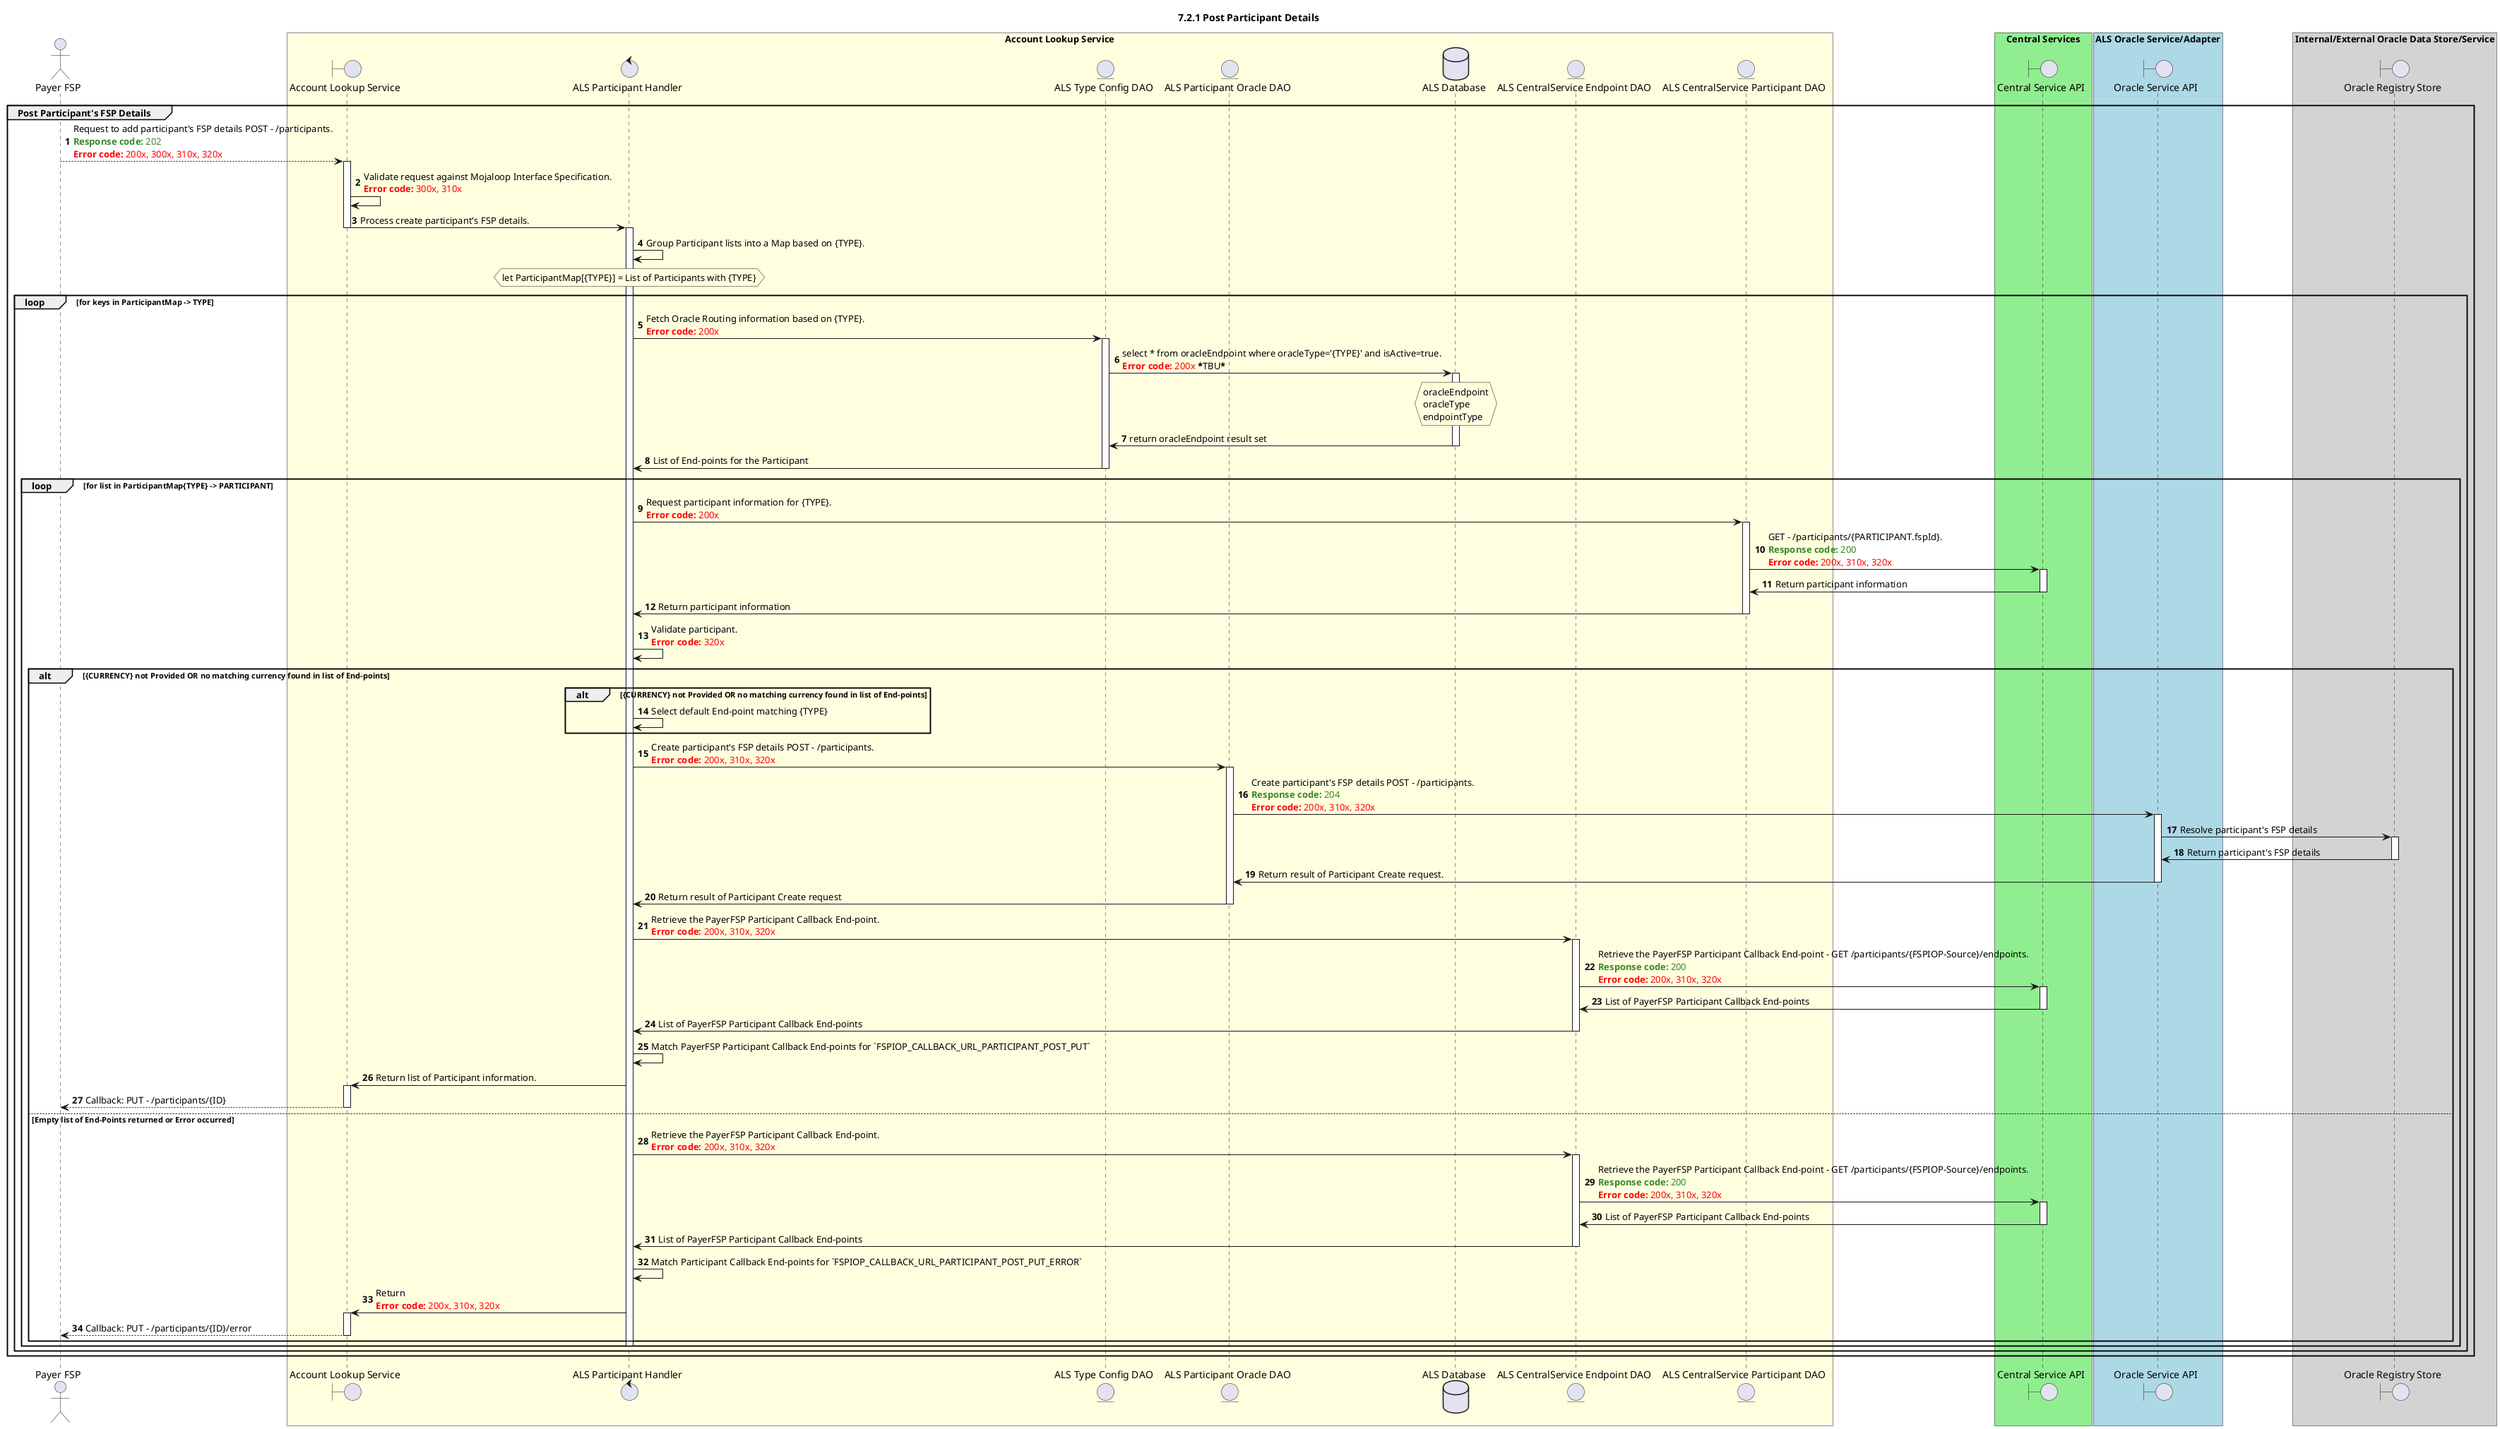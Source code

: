 /'*****
 License
 --------------
 Copyright © 2017 Bill & Melinda Gates Foundation
 The Mojaloop files are made available by the Bill & Melinda Gates Foundation under the Apache License, Version 2.0 (the "License") and you may not use these files except in compliance with the License. You may obtain a copy of the License at
 http://www.apache.org/licenses/LICENSE-2.0
 Unless required by applicable law or agreed to in writing, the Mojaloop files are distributed on an "AS IS" BASIS, WITHOUT WARRANTIES OR CONDITIONS OF ANY KIND, either express or implied. See the License for the specific language governing permissions and limitations under the License.
 Contributors
 --------------
 This is the official list of the Mojaloop project contributors for this file.
 Names of the original copyright holders (individuals or organizations)
 should be listed with a '*' in the first column. People who have
 contributed from an organization can be listed under the organization
 that actually holds the copyright for their contributions (see the
 Gates Foundation organization for an example). Those individuals should have
 their names indented and be marked with a '-'. Email address can be added
 optionally within square brackets <email>.
 * Gates Foundation
 - Name Surname <name.surname@gatesfoundation.com>

 * Rajiv Mothilal <rajiv.mothilal@modusbox.com>
 --------------
 ******'/


@startuml
' declate title
title 7.2.1 Post Participant Details

autonumber
' Actor Keys:
' boundary - APIs/Interfaces, etc
' entity - Database Access Objects
' database - Database Persistance Store

' declare actors
actor "Payer FSP" as PAYER_FSP
boundary "Account Lookup Service" as ALS_API
control "ALS Participant Handler" as ALS_PARTICIPANT_HANDLER
entity "ALS Type Config DAO" as ALS_TYPE_ENDPOINT_CONFIG_DAO
entity "ALS CentralService Endpoint DAO" as ALS_CENTRALSERVICE_ENDPOINT_CONFIG_DAO
entity "ALS CentralService Participant DAO" as ALS_CENTRALSERVICE_PARTICIPANT_DAO
entity "ALS Participant Oracle DAO" as ALS_PARTICIPANT_ORACLE_DAO
database "ALS Database" as ALS_DB
boundary "Oracle Service API" as ORACLE_API
boundary "Oracle Registry Store" as ORACLE_STORE
boundary "Central Service API" as CENTRALSERVICE_API

box "Account Lookup Service" #LightYellow
participant ALS_API
participant ALS_PARTICIPANT_HANDLER
participant ALS_TYPE_ENDPOINT_CONFIG_DAO
participant ALS_PARTICIPANT_ORACLE_DAO
participant ALS_DB
participant ALS_CENTRALSERVICE_ENDPOINT_CONFIG_DAO
participant ALS_CENTRALSERVICE_PARTICIPANT_DAO
end box

box "Central Services" #LightGreen
participant CENTRALSERVICE_API
end box

box "ALS Oracle Service/Adapter" #LightBlue
participant ORACLE_API
end box

box "Internal/External Oracle Data Store/Service" #LightGrey
participant ORACLE_STORE
end box

' START OF FLOW

group Post Participant's FSP Details
    PAYER_FSP --> ALS_API: Request to add participant's FSP details POST - /participants. \n<color #388724><b>Response code:</b> 202</color> \n<color #FF0000><b>Error code:</b> 200x, 300x, 310x, 320x</color>
    activate ALS_API
    ALS_API -> ALS_API: Validate request against Mojaloop Interface Specification. \n<color #FF0000><b>Error code:</b> 300x, 310x</color>

    ALS_API -> ALS_PARTICIPANT_HANDLER: Process create participant's FSP details.
    deactivate ALS_API
    activate ALS_PARTICIPANT_HANDLER

    '********************* Sort into Participant buckets based on {TYPE} - START ************************
    ALS_PARTICIPANT_HANDLER -> ALS_PARTICIPANT_HANDLER: Group Participant lists into a Map based on {TYPE}.
        hnote over ALS_PARTICIPANT_HANDLER #lightyellow
             let ParticipantMap[{TYPE}] = List of Participants with {TYPE}
        end note
    '********************* Sort into Participant buckets based on {TYPE} - END ************************

    loop for keys in ParticipantMap -> TYPE

        '********************* Fetch Oracle Routing Information - START ************************

        ALS_PARTICIPANT_HANDLER -> ALS_TYPE_ENDPOINT_CONFIG_DAO: Fetch Oracle Routing information based on {TYPE}. \n<color #FF0000><b>Error code:</b> 200x</color>
        activate ALS_TYPE_ENDPOINT_CONFIG_DAO


        ALS_TYPE_ENDPOINT_CONFIG_DAO -> ALS_DB: select * from oracleEndpoint where oracleType='{TYPE}' and isActive=true. \n<color #FF0000><b>Error code:</b> 200x</color> *****TBU*****
        activate ALS_DB
            hnote over ALS_DB #lightyellow
                    oracleEndpoint
                    oracleType
                    endpointType
            end note
        ALS_DB -> ALS_TYPE_ENDPOINT_CONFIG_DAO: return oracleEndpoint result set
        deactivate ALS_DB

        ALS_TYPE_ENDPOINT_CONFIG_DAO -> ALS_PARTICIPANT_HANDLER: List of End-points for the Participant
        deactivate ALS_TYPE_ENDPOINT_CONFIG_DAO

        '********************* Fetch Oracle Routing Information - END ************************

        loop for list in ParticipantMap{TYPE} -> PARTICIPANT
            '********************* Validate Participant - START ************************

            ALS_PARTICIPANT_HANDLER -> ALS_CENTRALSERVICE_PARTICIPANT_DAO: Request participant information for {TYPE}. \n<color #FF0000><b>Error code:</b> 200x</color>
            activate ALS_CENTRALSERVICE_PARTICIPANT_DAO

            ALS_CENTRALSERVICE_PARTICIPANT_DAO -> CENTRALSERVICE_API: GET - /participants/{PARTICIPANT.fspId}. \n<color #388724><b>Response code:</b> 200</color> \n<color #FF0000><b>Error code:</b> 200x, 310x, 320x</color>
            activate CENTRALSERVICE_API
            CENTRALSERVICE_API -> ALS_CENTRALSERVICE_PARTICIPANT_DAO: Return participant information
            deactivate CENTRALSERVICE_API

            ALS_CENTRALSERVICE_PARTICIPANT_DAO -> ALS_PARTICIPANT_HANDLER: Return participant information

            deactivate ALS_CENTRALSERVICE_PARTICIPANT_DAO

            ALS_PARTICIPANT_HANDLER -> ALS_PARTICIPANT_HANDLER: Validate participant. \n<color #FF0000><b>Error code:</b> 320x</color>

            '********************* Validate Participant - END ************************

            alt {CURRENCY} not Provided OR no matching currency found in list of End-points
                alt {CURRENCY} not Provided OR no matching currency found in list of End-points
                    ALS_PARTICIPANT_HANDLER -> ALS_PARTICIPANT_HANDLER: Select default End-point matching {TYPE}
                end alt

                '********************* Create Participant Information - START ************************

                ALS_PARTICIPANT_HANDLER -> ALS_PARTICIPANT_ORACLE_DAO: Create participant's FSP details POST - /participants. \n<color #FF0000><b>Error code:</b> 200x, 310x, 320x</color>
                activate ALS_PARTICIPANT_ORACLE_DAO
                ALS_PARTICIPANT_ORACLE_DAO -> ORACLE_API: Create participant's FSP details POST - /participants. \n<color #388724><b>Response code:</b> 204</color> \n<color #FF0000><b>Error code:</b> 200x, 310x, 320x</color>
                activate ORACLE_API

                ORACLE_API -> ORACLE_STORE: Resolve participant's FSP details
                activate ORACLE_STORE
                ORACLE_STORE -> ORACLE_API: Return participant's FSP details
                deactivate ORACLE_STORE

                ORACLE_API -> ALS_PARTICIPANT_ORACLE_DAO: Return result of Participant Create request.
                deactivate ORACLE_API

                ALS_PARTICIPANT_ORACLE_DAO -> ALS_PARTICIPANT_HANDLER: Return result of Participant Create request
                deactivate ALS_PARTICIPANT_ORACLE_DAO

                '********************* Create Participant Information - END ************************

                '********************* Get PayerFSP Participant Information - START ************************

                ALS_PARTICIPANT_HANDLER -> ALS_CENTRALSERVICE_ENDPOINT_CONFIG_DAO: Retrieve the PayerFSP Participant Callback End-point. \n<color #FF0000><b>Error code:</b> 200x, 310x, 320x</color>
                activate ALS_CENTRALSERVICE_ENDPOINT_CONFIG_DAO
                ALS_CENTRALSERVICE_ENDPOINT_CONFIG_DAO -> CENTRALSERVICE_API: Retrieve the PayerFSP Participant Callback End-point - GET /participants/{FSPIOP-Source}/endpoints. \n<color #388724><b>Response code:</b> 200</color> \n<color #FF0000><b>Error code:</b> 200x, 310x, 320x</color>
                activate CENTRALSERVICE_API
                CENTRALSERVICE_API -> ALS_CENTRALSERVICE_ENDPOINT_CONFIG_DAO: List of PayerFSP Participant Callback End-points
                deactivate CENTRALSERVICE_API
                ALS_CENTRALSERVICE_ENDPOINT_CONFIG_DAO -> ALS_PARTICIPANT_HANDLER: List of PayerFSP Participant Callback End-points
                deactivate ALS_CENTRALSERVICE_ENDPOINT_CONFIG_DAO

                ALS_PARTICIPANT_HANDLER -> ALS_PARTICIPANT_HANDLER: Match PayerFSP Participant Callback End-points for `FSPIOP_CALLBACK_URL_PARTICIPANT_POST_PUT`

                '********************* Get PayerFSP Participant Information - END ************************

                ALS_PARTICIPANT_HANDLER -> ALS_API: Return list of Participant information.

                activate ALS_API
                ALS_API --> PAYER_FSP: Callback: PUT - /participants/{ID}
                deactivate ALS_API

            else Empty list of End-Points returned or Error occurred

                '********************* Get PayerFSP Participant Information - START ************************

                ALS_PARTICIPANT_HANDLER -> ALS_CENTRALSERVICE_ENDPOINT_CONFIG_DAO: Retrieve the PayerFSP Participant Callback End-point. \n<color #FF0000><b>Error code:</b> 200x, 310x, 320x</color>
                activate ALS_CENTRALSERVICE_ENDPOINT_CONFIG_DAO
                ALS_CENTRALSERVICE_ENDPOINT_CONFIG_DAO -> CENTRALSERVICE_API: Retrieve the PayerFSP Participant Callback End-point - GET /participants/{FSPIOP-Source}/endpoints. \n<color #388724><b>Response code:</b> 200</color> \n<color #FF0000><b>Error code:</b> 200x, 310x, 320x</color>
                activate CENTRALSERVICE_API
                CENTRALSERVICE_API -> ALS_CENTRALSERVICE_ENDPOINT_CONFIG_DAO: List of PayerFSP Participant Callback End-points
                deactivate CENTRALSERVICE_API
                ALS_CENTRALSERVICE_ENDPOINT_CONFIG_DAO -> ALS_PARTICIPANT_HANDLER: List of PayerFSP Participant Callback End-points
                deactivate ALS_CENTRALSERVICE_ENDPOINT_CONFIG_DAO

                ALS_PARTICIPANT_HANDLER -> ALS_PARTICIPANT_HANDLER: Match Participant Callback End-points for `FSPIOP_CALLBACK_URL_PARTICIPANT_POST_PUT_ERROR`

                '********************* Get PayerFSP Participant Information - END ************************

                ALS_PARTICIPANT_HANDLER -> ALS_API: Return \n<color #FF0000><b>Error code:</b> 200x, 310x, 320x</color>
                activate ALS_API
                ALS_API --> PAYER_FSP: Callback: PUT - /participants/{ID}/error
                deactivate ALS_API
            end alt

            deactivate ALS_PARTICIPANT_HANDLER
        end loop
    end loop
end
@enduml
